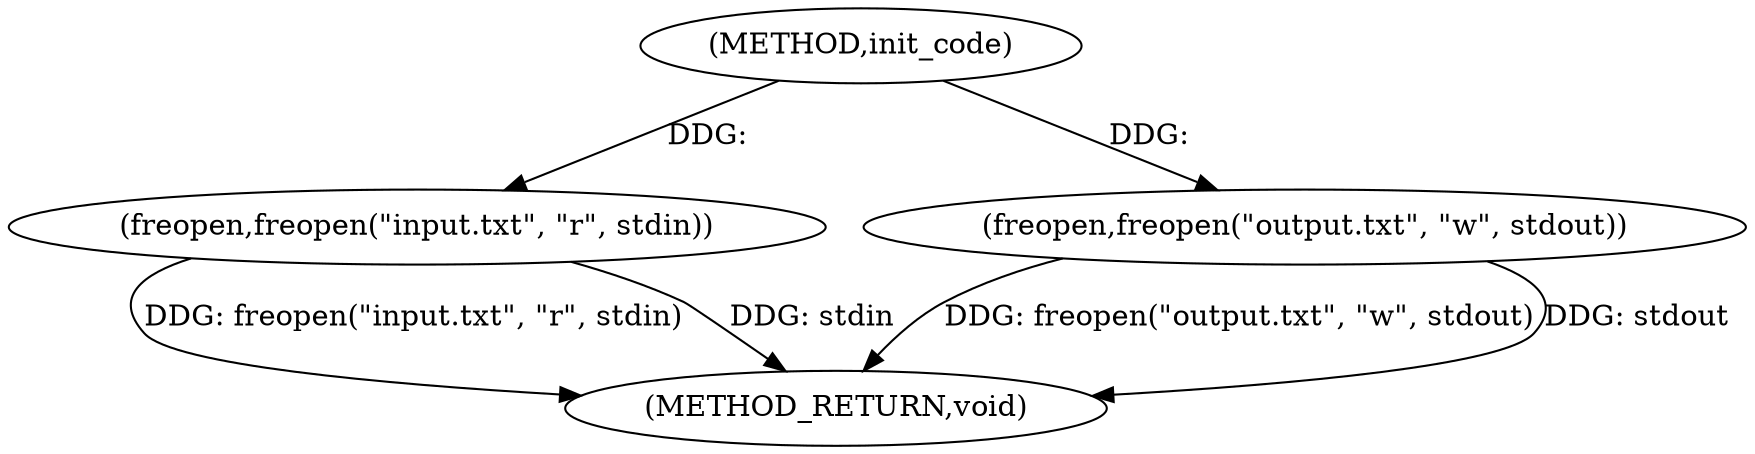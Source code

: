 digraph "init_code" {  
"1000112" [label = "(METHOD,init_code)" ]
"1000122" [label = "(METHOD_RETURN,void)" ]
"1000114" [label = "(freopen,freopen(\"input.txt\", \"r\", stdin))" ]
"1000118" [label = "(freopen,freopen(\"output.txt\", \"w\", stdout))" ]
  "1000114" -> "1000122"  [ label = "DDG: freopen(\"input.txt\", \"r\", stdin)"] 
  "1000118" -> "1000122"  [ label = "DDG: freopen(\"output.txt\", \"w\", stdout)"] 
  "1000118" -> "1000122"  [ label = "DDG: stdout"] 
  "1000114" -> "1000122"  [ label = "DDG: stdin"] 
  "1000112" -> "1000114"  [ label = "DDG: "] 
  "1000112" -> "1000118"  [ label = "DDG: "] 
}
